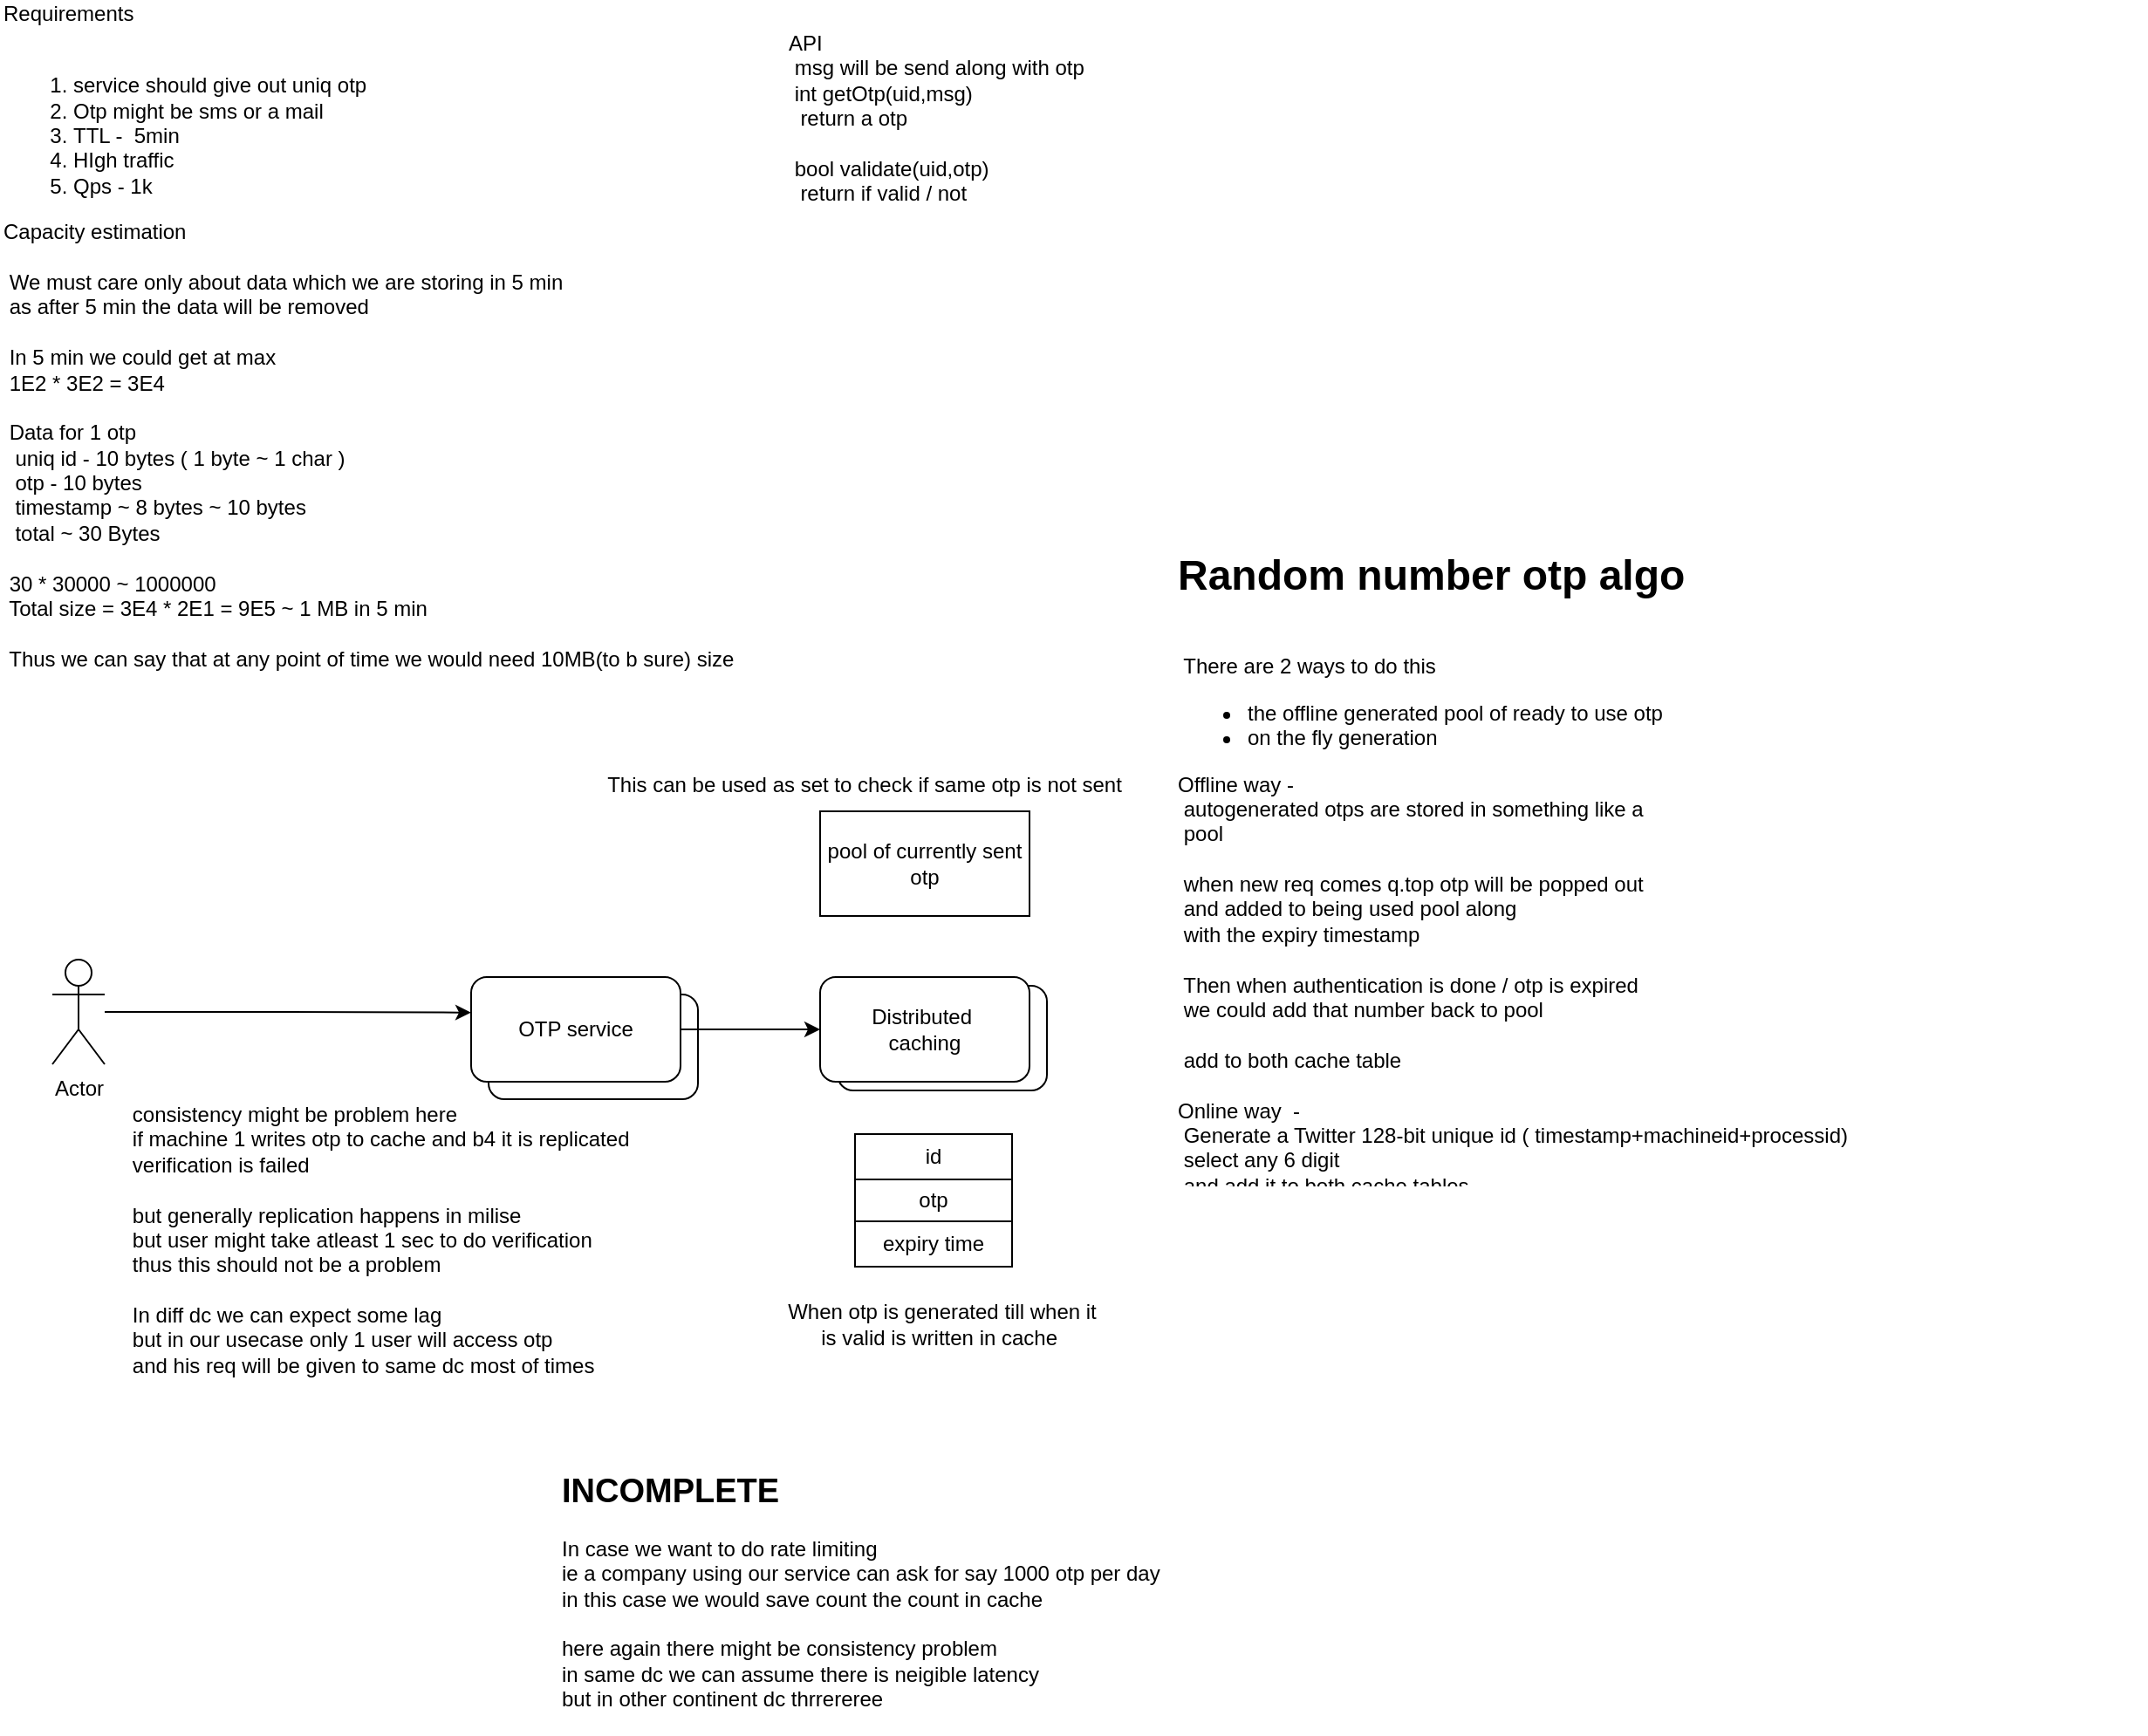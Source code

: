 <mxfile version="15.9.4" type="github">
  <diagram id="5Mz5S5Dn57lBXB-KB1DM" name="Page-1">
    <mxGraphModel dx="2602" dy="497" grid="1" gridSize="10" guides="1" tooltips="1" connect="1" arrows="1" fold="1" page="1" pageScale="1" pageWidth="827" pageHeight="1169" math="0" shadow="0">
      <root>
        <mxCell id="0" />
        <mxCell id="1" parent="0" />
        <mxCell id="rRxszgVqbAuUqqFobiaQ-1" value="Requirements&lt;br&gt;&lt;br&gt;&lt;ol&gt;&lt;li&gt;service should give out uniq otp&lt;/li&gt;&lt;li&gt;Otp might be sms or a mail&lt;/li&gt;&lt;li&gt;TTL -&amp;nbsp; 5min&lt;/li&gt;&lt;li&gt;HIgh traffic&amp;nbsp;&lt;/li&gt;&lt;li&gt;Qps - 1k&lt;/li&gt;&lt;/ol&gt;&lt;div&gt;Capacity estimation&lt;/div&gt;&lt;div&gt;&lt;br&gt;&lt;/div&gt;&lt;div&gt;&lt;span style=&quot;white-space: pre&quot;&gt;	&lt;/span&gt;We must care only about data which we are storing in 5 min&lt;br&gt;&lt;/div&gt;&lt;div&gt;&lt;span style=&quot;white-space: pre&quot;&gt;&lt;span style=&quot;white-space: pre&quot;&gt;	&lt;/span&gt;as after 5 min the data will be removed&lt;/span&gt;&lt;/div&gt;&lt;div&gt;&lt;span style=&quot;white-space: pre&quot;&gt;	&lt;/span&gt;&lt;br&gt;&lt;/div&gt;&lt;div&gt;&lt;span style=&quot;white-space: pre&quot;&gt;	&lt;/span&gt;In 5 min we could get at max&amp;nbsp;&lt;br&gt;&lt;/div&gt;&lt;div&gt;&lt;span style=&quot;white-space: pre&quot;&gt;&lt;span style=&quot;white-space: pre&quot;&gt;	&lt;/span&gt;1E2	* 3E2 = 3E4&lt;/span&gt;&lt;br&gt;&lt;/div&gt;&lt;div&gt;&lt;span style=&quot;white-space: pre&quot;&gt;&lt;span style=&quot;white-space: pre&quot;&gt;	&lt;/span&gt;&lt;br&gt;&lt;/span&gt;&lt;/div&gt;&lt;div&gt;&lt;span style=&quot;white-space: pre&quot;&gt;	&lt;/span&gt;Data for 1 otp&amp;nbsp;&lt;br&gt;&lt;/div&gt;&lt;div&gt;&lt;span style=&quot;white-space: pre&quot;&gt;	&lt;span style=&quot;white-space: pre&quot;&gt;	&lt;/span&gt;&lt;/span&gt;uniq id - 10 bytes ( 1 byte ~ 1 char )&amp;nbsp;&amp;nbsp;&lt;br&gt;&lt;/div&gt;&lt;div&gt;&lt;span style=&quot;white-space: pre&quot;&gt;&lt;span style=&quot;white-space: pre&quot;&gt;	&lt;/span&gt;&lt;span style=&quot;white-space: pre&quot;&gt;	&lt;/span&gt;otp - 10 bytes 	&lt;span style=&quot;white-space: pre&quot;&gt;	&lt;/span&gt;&lt;/span&gt;&lt;br&gt;&lt;/div&gt;&lt;div&gt;&lt;span style=&quot;white-space: pre&quot;&gt;	&lt;/span&gt;&lt;span style=&quot;white-space: pre&quot;&gt;	&lt;/span&gt;timestamp ~ 8 bytes ~ 10 bytes&lt;br&gt;&lt;/div&gt;&lt;div&gt;&lt;span style=&quot;white-space: pre&quot;&gt;&lt;span style=&quot;white-space: pre&quot;&gt;	&lt;span style=&quot;white-space: pre&quot;&gt;	&lt;/span&gt;t&lt;/span&gt;otal ~ 30 Bytes &lt;br&gt;&lt;/span&gt;&lt;/div&gt;&lt;div&gt;&lt;/div&gt;&lt;div&gt;&lt;span style=&quot;white-space: pre&quot;&gt;&lt;span style=&quot;white-space: pre&quot;&gt;	&lt;/span&gt;&lt;span style=&quot;white-space: pre&quot;&gt;	&lt;/span&gt;&lt;br&gt;&lt;/span&gt;&lt;/div&gt;&lt;div&gt;&lt;span style=&quot;white-space: pre&quot;&gt;&lt;span style=&quot;white-space: pre&quot;&gt;	&lt;/span&gt;30 * 30000 ~ 1000000&lt;br&gt;&lt;/span&gt;&lt;/div&gt;&lt;div&gt;&lt;span style=&quot;white-space: pre&quot;&gt;&lt;span style=&quot;white-space: pre&quot;&gt;	&lt;/span&gt;Total size = 3E4 * 2E1 = 9E5 ~ 1 MB in 5 min&lt;br&gt;&lt;/span&gt;&lt;/div&gt;&lt;div&gt;&lt;span style=&quot;white-space: pre&quot;&gt;&lt;span style=&quot;white-space: pre&quot;&gt;	&lt;/span&gt;&lt;br&gt;&lt;/span&gt;&lt;/div&gt;&lt;div&gt;&lt;span style=&quot;white-space: pre&quot;&gt;	&lt;/span&gt;Thus we can say that at any point of time we would need 10MB(to b sure) size&amp;nbsp;&lt;br&gt;&lt;/div&gt;&lt;div&gt;&lt;span style=&quot;white-space: pre&quot;&gt;&lt;br&gt;&lt;/span&gt;&lt;/div&gt;" style="text;html=1;strokeColor=none;fillColor=none;align=left;verticalAlign=middle;whiteSpace=wrap;rounded=0;" vertex="1" parent="1">
          <mxGeometry x="-1630" y="60" width="470" height="400" as="geometry" />
        </mxCell>
        <mxCell id="rRxszgVqbAuUqqFobiaQ-2" value="API&lt;br&gt;&lt;span style=&quot;white-space: pre&quot;&gt;	&lt;/span&gt;msg will be send along with otp&lt;br&gt;&lt;span style=&quot;white-space: pre&quot;&gt;	&lt;/span&gt;int getOtp(uid,msg)&amp;nbsp;&lt;br&gt;&lt;span style=&quot;white-space: pre&quot;&gt;	&lt;/span&gt;&lt;span style=&quot;white-space: pre&quot;&gt;	&lt;/span&gt;return a otp&lt;br&gt;&lt;span style=&quot;white-space: pre&quot;&gt;	&lt;/span&gt;&lt;br&gt;&lt;span style=&quot;white-space: pre&quot;&gt;	&lt;/span&gt;bool validate(uid,otp)&lt;br&gt;&lt;span style=&quot;white-space: pre&quot;&gt;	&lt;/span&gt;&lt;span style=&quot;white-space: pre&quot;&gt;	&lt;/span&gt;return if valid / not&amp;nbsp;&amp;nbsp;&lt;br&gt;&lt;span style=&quot;white-space: pre&quot;&gt;	&lt;/span&gt;" style="text;html=1;strokeColor=none;fillColor=none;align=left;verticalAlign=middle;whiteSpace=wrap;rounded=0;" vertex="1" parent="1">
          <mxGeometry x="-1180" y="80" width="240" height="110" as="geometry" />
        </mxCell>
        <mxCell id="rRxszgVqbAuUqqFobiaQ-20" style="edgeStyle=orthogonalEdgeStyle;rounded=0;orthogonalLoop=1;jettySize=auto;html=1;entryX=0;entryY=0.339;entryDx=0;entryDy=0;entryPerimeter=0;" edge="1" parent="1" source="rRxszgVqbAuUqqFobiaQ-4" target="rRxszgVqbAuUqqFobiaQ-6">
          <mxGeometry relative="1" as="geometry" />
        </mxCell>
        <mxCell id="rRxszgVqbAuUqqFobiaQ-4" value="Actor" style="shape=umlActor;verticalLabelPosition=bottom;verticalAlign=top;html=1;outlineConnect=0;" vertex="1" parent="1">
          <mxGeometry x="-1600" y="610" width="30" height="60" as="geometry" />
        </mxCell>
        <mxCell id="rRxszgVqbAuUqqFobiaQ-7" value="" style="group" vertex="1" connectable="0" parent="1">
          <mxGeometry x="-1360" y="620" width="130" height="70" as="geometry" />
        </mxCell>
        <mxCell id="rRxszgVqbAuUqqFobiaQ-5" value="" style="rounded=1;whiteSpace=wrap;html=1;" vertex="1" parent="rRxszgVqbAuUqqFobiaQ-7">
          <mxGeometry x="10" y="10" width="120" height="60" as="geometry" />
        </mxCell>
        <mxCell id="rRxszgVqbAuUqqFobiaQ-6" value="OTP service" style="rounded=1;whiteSpace=wrap;html=1;" vertex="1" parent="rRxszgVqbAuUqqFobiaQ-7">
          <mxGeometry width="120" height="60" as="geometry" />
        </mxCell>
        <mxCell id="rRxszgVqbAuUqqFobiaQ-11" value="" style="group" vertex="1" connectable="0" parent="1">
          <mxGeometry x="-1160" y="620" width="130" height="65" as="geometry" />
        </mxCell>
        <mxCell id="rRxszgVqbAuUqqFobiaQ-9" value="" style="rounded=1;whiteSpace=wrap;html=1;" vertex="1" parent="rRxszgVqbAuUqqFobiaQ-11">
          <mxGeometry x="10" y="5" width="120" height="60" as="geometry" />
        </mxCell>
        <mxCell id="rRxszgVqbAuUqqFobiaQ-10" value="Distributed &#xa;caching" style="rounded=1;whiteSpace=wrap;html=1;" vertex="1" parent="rRxszgVqbAuUqqFobiaQ-11">
          <mxGeometry width="120" height="60" as="geometry" />
        </mxCell>
        <mxCell id="rRxszgVqbAuUqqFobiaQ-12" value="" style="shape=table;startSize=0;container=1;collapsible=0;childLayout=tableLayout;" vertex="1" parent="1">
          <mxGeometry x="-1140" y="710" width="90" height="76" as="geometry" />
        </mxCell>
        <mxCell id="rRxszgVqbAuUqqFobiaQ-13" value="" style="shape=partialRectangle;collapsible=0;dropTarget=0;pointerEvents=0;fillColor=none;top=0;left=0;bottom=0;right=0;points=[[0,0.5],[1,0.5]];portConstraint=eastwest;" vertex="1" parent="rRxszgVqbAuUqqFobiaQ-12">
          <mxGeometry width="90" height="26" as="geometry" />
        </mxCell>
        <mxCell id="rRxszgVqbAuUqqFobiaQ-14" value="id" style="shape=partialRectangle;html=1;whiteSpace=wrap;connectable=0;overflow=hidden;fillColor=none;top=0;left=0;bottom=0;right=0;pointerEvents=1;" vertex="1" parent="rRxszgVqbAuUqqFobiaQ-13">
          <mxGeometry width="90" height="26" as="geometry">
            <mxRectangle width="90" height="26" as="alternateBounds" />
          </mxGeometry>
        </mxCell>
        <mxCell id="rRxszgVqbAuUqqFobiaQ-15" value="" style="shape=partialRectangle;collapsible=0;dropTarget=0;pointerEvents=0;fillColor=none;top=0;left=0;bottom=0;right=0;points=[[0,0.5],[1,0.5]];portConstraint=eastwest;" vertex="1" parent="rRxszgVqbAuUqqFobiaQ-12">
          <mxGeometry y="26" width="90" height="24" as="geometry" />
        </mxCell>
        <mxCell id="rRxszgVqbAuUqqFobiaQ-16" value="otp" style="shape=partialRectangle;html=1;whiteSpace=wrap;connectable=0;overflow=hidden;fillColor=none;top=0;left=0;bottom=0;right=0;pointerEvents=1;" vertex="1" parent="rRxszgVqbAuUqqFobiaQ-15">
          <mxGeometry width="90" height="24" as="geometry">
            <mxRectangle width="90" height="24" as="alternateBounds" />
          </mxGeometry>
        </mxCell>
        <mxCell id="rRxszgVqbAuUqqFobiaQ-17" value="" style="shape=partialRectangle;collapsible=0;dropTarget=0;pointerEvents=0;fillColor=none;top=0;left=0;bottom=0;right=0;points=[[0,0.5],[1,0.5]];portConstraint=eastwest;" vertex="1" parent="rRxszgVqbAuUqqFobiaQ-12">
          <mxGeometry y="50" width="90" height="26" as="geometry" />
        </mxCell>
        <mxCell id="rRxszgVqbAuUqqFobiaQ-18" value="expiry time" style="shape=partialRectangle;html=1;whiteSpace=wrap;connectable=0;overflow=hidden;fillColor=none;top=0;left=0;bottom=0;right=0;pointerEvents=1;" vertex="1" parent="rRxszgVqbAuUqqFobiaQ-17">
          <mxGeometry width="90" height="26" as="geometry">
            <mxRectangle width="90" height="26" as="alternateBounds" />
          </mxGeometry>
        </mxCell>
        <mxCell id="rRxszgVqbAuUqqFobiaQ-19" value="When otp is generated till when it is valid is written in cache&amp;nbsp;" style="text;html=1;strokeColor=none;fillColor=none;align=center;verticalAlign=middle;whiteSpace=wrap;rounded=0;" vertex="1" parent="1">
          <mxGeometry x="-1180" y="800" width="180" height="37" as="geometry" />
        </mxCell>
        <mxCell id="rRxszgVqbAuUqqFobiaQ-21" style="edgeStyle=orthogonalEdgeStyle;rounded=0;orthogonalLoop=1;jettySize=auto;html=1;" edge="1" parent="1" source="rRxszgVqbAuUqqFobiaQ-6" target="rRxszgVqbAuUqqFobiaQ-10">
          <mxGeometry relative="1" as="geometry" />
        </mxCell>
        <mxCell id="rRxszgVqbAuUqqFobiaQ-22" value="&lt;h1&gt;Random number otp algo&amp;nbsp;&lt;/h1&gt;&lt;div&gt;&lt;br&gt;&lt;/div&gt;&lt;div&gt;&lt;span style=&quot;white-space: pre&quot;&gt;	&lt;/span&gt;There are 2 ways to do this&amp;nbsp;&lt;br&gt;&lt;/div&gt;&lt;div&gt;&lt;ul&gt;&lt;li&gt;the offline generated pool of ready to use otp&amp;nbsp;&lt;/li&gt;&lt;li&gt;on the fly generation&lt;/li&gt;&lt;/ul&gt;&lt;div&gt;Offline way -&amp;nbsp;&lt;/div&gt;&lt;/div&gt;&lt;div&gt;&lt;span style=&quot;white-space: pre&quot;&gt;	&lt;/span&gt;autogenerated otps are stored in something like a&amp;nbsp;&lt;br&gt;&lt;/div&gt;&lt;div&gt;&lt;span style=&quot;white-space: pre&quot;&gt;	&lt;/span&gt;pool&lt;br&gt;&lt;/div&gt;&lt;div&gt;&lt;br&gt;&lt;/div&gt;&lt;div&gt;&lt;span style=&quot;white-space: pre&quot;&gt;&lt;span style=&quot;white-space: pre&quot;&gt;	&lt;/span&gt;when new req comes q.top otp will be popped out&lt;/span&gt;&lt;/div&gt;&lt;div&gt;&lt;span style=&quot;white-space: pre&quot;&gt;&lt;span style=&quot;white-space: pre&quot;&gt;	&lt;/span&gt;and added to being used pool along &lt;/span&gt;&lt;/div&gt;&lt;div&gt;&lt;span style=&quot;white-space: pre&quot;&gt;&lt;span style=&quot;white-space: pre&quot;&gt;	&lt;/span&gt;with the expiry timestamp&lt;/span&gt;&lt;/div&gt;&lt;div&gt;&lt;br&gt;&lt;/div&gt;&lt;div&gt;&lt;span style=&quot;white-space: pre&quot;&gt;&lt;span style=&quot;white-space: pre&quot;&gt;	&lt;/span&gt;Then when authentication is done / otp is expired &lt;/span&gt;&lt;/div&gt;&lt;div&gt;&lt;/div&gt;&lt;div&gt;&lt;/div&gt;&lt;div&gt;&lt;span style=&quot;white-space: pre&quot;&gt;	&lt;/span&gt;&lt;span style=&quot;white-space: pre&quot;&gt;we could add that number back to pool &lt;/span&gt;&lt;br&gt;&lt;/div&gt;&lt;div&gt;&lt;span style=&quot;white-space: pre&quot;&gt;&lt;br&gt;&lt;/span&gt;&lt;/div&gt;&lt;div&gt;&lt;span style=&quot;white-space: pre&quot;&gt;&lt;span style=&quot;white-space: pre&quot;&gt;	&lt;/span&gt;add to both cache table &lt;br&gt;&lt;/span&gt;&lt;/div&gt;&lt;div&gt;&lt;span style=&quot;white-space: pre&quot;&gt;&lt;span style=&quot;white-space: pre&quot;&gt;	&lt;/span&gt; &lt;/span&gt;&lt;/div&gt;&lt;div&gt;&lt;span style=&quot;white-space: pre&quot;&gt;Online way  - &lt;/span&gt;&lt;/div&gt;&lt;div&gt;&lt;span style=&quot;white-space: pre&quot;&gt;&lt;span style=&quot;white-space: pre&quot;&gt;	&lt;/span&gt;Generate a Twitter 128-bit unique id ( timestamp+machineid+processid)&lt;/span&gt;&lt;/div&gt;&lt;div&gt;&lt;span style=&quot;white-space: pre&quot;&gt;&lt;span style=&quot;white-space: pre&quot;&gt;	&lt;/span&gt;select any 6 digit &lt;/span&gt;&lt;/div&gt;&lt;div&gt;&lt;span style=&quot;white-space: pre&quot;&gt;&lt;span style=&quot;white-space: pre&quot;&gt;	&lt;/span&gt;and add it to both cache tables&lt;br&gt;&lt;/span&gt;&lt;span style=&quot;white-space: pre&quot;&gt;&lt;table&gt;&lt;tbody&gt;&lt;tr&gt;&lt;td&gt;&lt;br&gt;&lt;/td&gt;&lt;/tr&gt;&lt;/tbody&gt;&lt;/table&gt;&lt;br&gt;&lt;/span&gt;&lt;/div&gt;&lt;div&gt;&lt;span style=&quot;white-space: pre&quot;&gt;&lt;span style=&quot;white-space: pre&quot;&gt;	&lt;/span&gt;	&lt;/span&gt;&lt;/div&gt;&lt;div&gt;&lt;span style=&quot;white-space: pre&quot;&gt;	&lt;/span&gt;&lt;br&gt;&lt;/div&gt;" style="text;html=1;strokeColor=none;fillColor=none;spacing=5;spacingTop=-20;whiteSpace=wrap;overflow=hidden;rounded=0;" vertex="1" parent="1">
          <mxGeometry x="-960" y="370" width="560" height="370" as="geometry" />
        </mxCell>
        <mxCell id="rRxszgVqbAuUqqFobiaQ-23" value="pool of currently sent otp" style="rounded=0;whiteSpace=wrap;html=1;" vertex="1" parent="1">
          <mxGeometry x="-1160" y="525" width="120" height="60" as="geometry" />
        </mxCell>
        <mxCell id="rRxszgVqbAuUqqFobiaQ-24" value="&lt;div style=&quot;text-align: left&quot;&gt;&lt;span&gt;consistency might be problem here&lt;/span&gt;&lt;/div&gt;&lt;div style=&quot;text-align: left&quot;&gt;&lt;span&gt;if machine 1 writes otp to cache and b4 it is replicated&amp;nbsp;&lt;/span&gt;&lt;/div&gt;&lt;div style=&quot;text-align: left&quot;&gt;&lt;span&gt;verification is failed&amp;nbsp;&lt;/span&gt;&lt;/div&gt;&lt;div style=&quot;text-align: left&quot;&gt;&lt;br&gt;&lt;/div&gt;&lt;div style=&quot;text-align: left&quot;&gt;&lt;span&gt;but generally replication happens in milise&amp;nbsp;&lt;/span&gt;&lt;/div&gt;&lt;div style=&quot;text-align: left&quot;&gt;&lt;span&gt;but user might take atleast 1 sec to do verification&amp;nbsp;&lt;/span&gt;&lt;/div&gt;&lt;div style=&quot;text-align: left&quot;&gt;&lt;span&gt;thus this should not be a problem&lt;/span&gt;&lt;/div&gt;&lt;div style=&quot;text-align: left&quot;&gt;&lt;span&gt;&lt;br&gt;&lt;/span&gt;&lt;/div&gt;&lt;div style=&quot;text-align: left&quot;&gt;&lt;span&gt;In diff dc we can expect some lag&amp;nbsp;&lt;/span&gt;&lt;/div&gt;&lt;div style=&quot;text-align: left&quot;&gt;&lt;span&gt;but in our usecase only 1 user will access otp&amp;nbsp;&lt;/span&gt;&lt;/div&gt;&lt;div style=&quot;text-align: left&quot;&gt;&lt;span&gt;and his req will be given to same dc most of times&amp;nbsp;&lt;/span&gt;&lt;/div&gt;&lt;div style=&quot;text-align: left&quot;&gt;&lt;span&gt;&lt;br&gt;&lt;/span&gt;&lt;/div&gt;&lt;div style=&quot;text-align: left&quot;&gt;&lt;span&gt;&lt;br&gt;&lt;/span&gt;&lt;/div&gt;" style="text;html=1;strokeColor=none;fillColor=none;align=center;verticalAlign=middle;whiteSpace=wrap;rounded=0;" vertex="1" parent="1">
          <mxGeometry x="-1560" y="710" width="300" height="150" as="geometry" />
        </mxCell>
        <mxCell id="rRxszgVqbAuUqqFobiaQ-25" value="This can be used as set to check if same otp is not sent" style="text;html=1;align=center;verticalAlign=middle;resizable=0;points=[];autosize=1;strokeColor=none;fillColor=none;" vertex="1" parent="1">
          <mxGeometry x="-1290" y="500" width="310" height="20" as="geometry" />
        </mxCell>
        <mxCell id="rRxszgVqbAuUqqFobiaQ-26" value="&lt;b&gt;&lt;font style=&quot;font-size: 19px&quot;&gt;INCOMPLETE&lt;/font&gt;&lt;/b&gt;&lt;br&gt;&lt;br&gt;In case we want to do rate limiting&amp;nbsp;&lt;br&gt;ie a company using our service can ask for say 1000 otp per day&amp;nbsp;&lt;br&gt;in this case we would save count the count in cache&lt;br&gt;&lt;br&gt;here again there might be consistency problem&lt;br&gt;in same dc we can assume there is neigible latency&lt;br&gt;but in other continent dc thrrereree" style="text;html=1;strokeColor=none;fillColor=none;align=left;verticalAlign=middle;whiteSpace=wrap;rounded=0;" vertex="1" parent="1">
          <mxGeometry x="-1310" y="890" width="350" height="164" as="geometry" />
        </mxCell>
      </root>
    </mxGraphModel>
  </diagram>
</mxfile>
